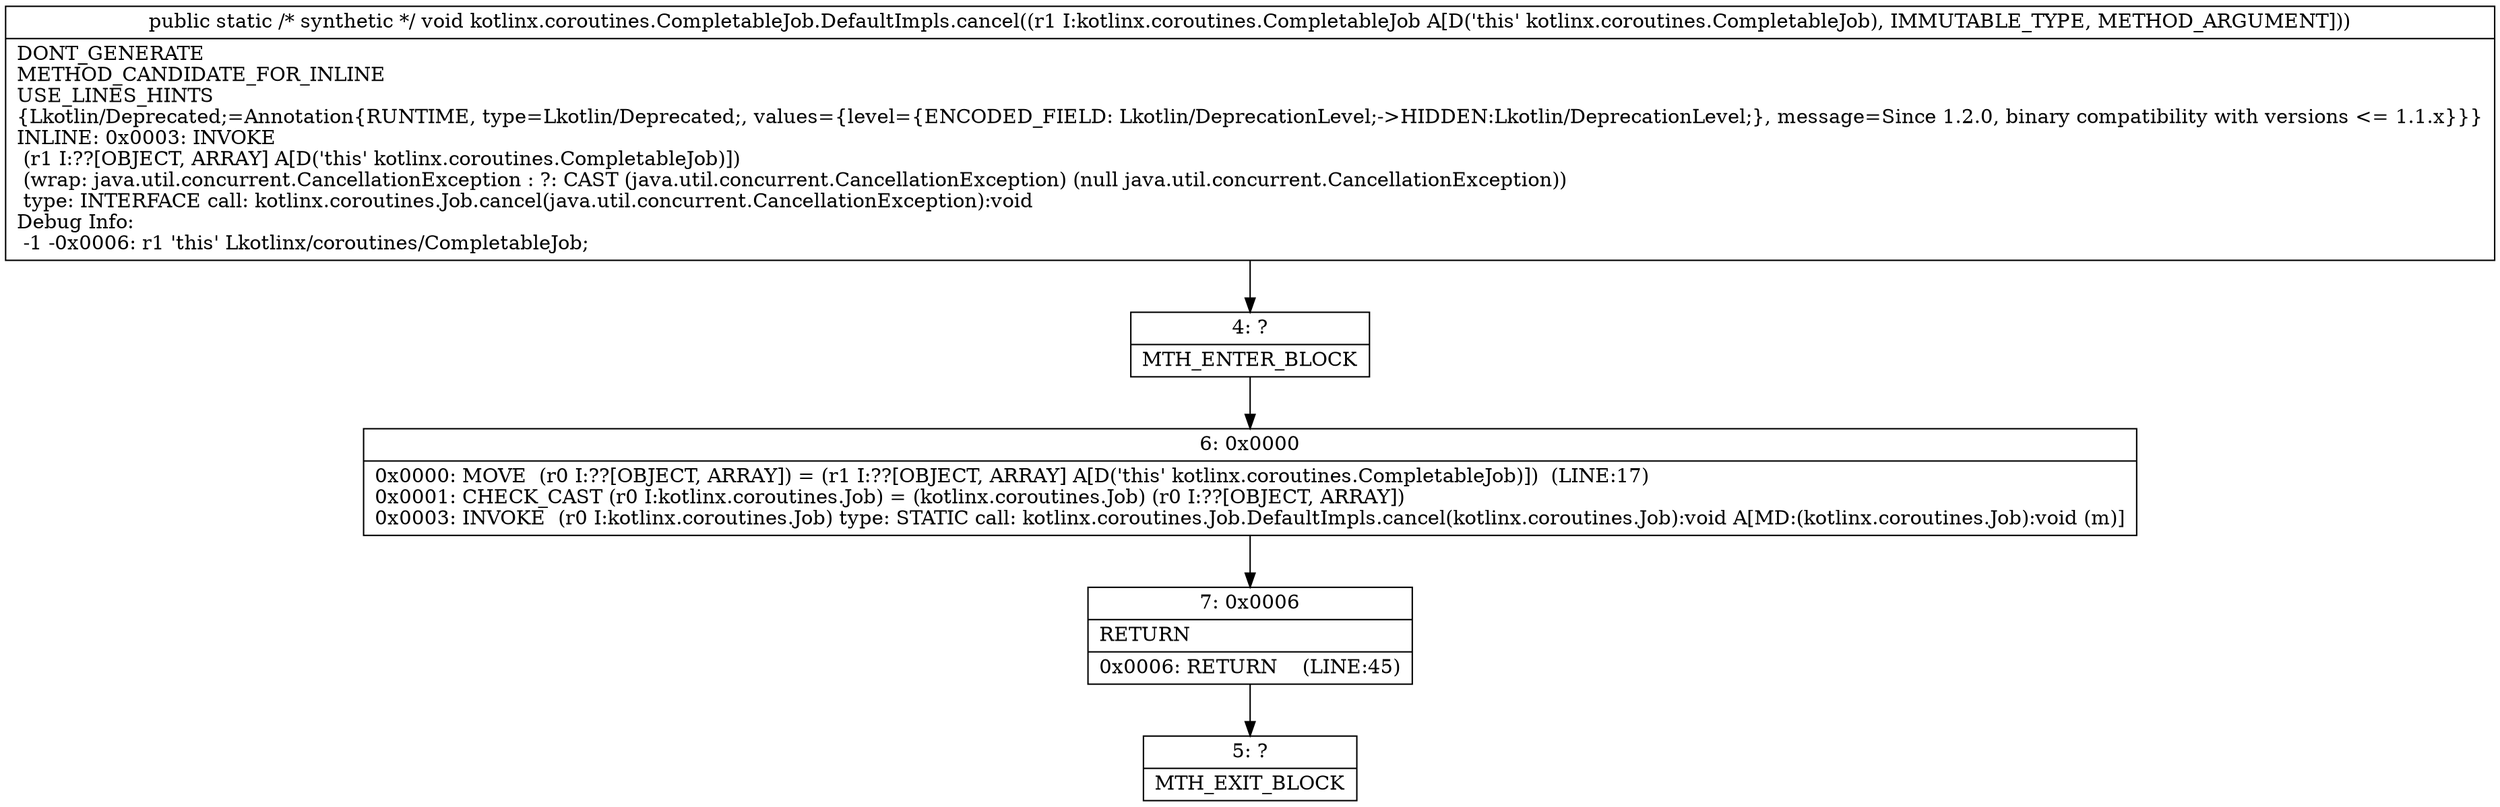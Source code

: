 digraph "CFG forkotlinx.coroutines.CompletableJob.DefaultImpls.cancel(Lkotlinx\/coroutines\/CompletableJob;)V" {
Node_4 [shape=record,label="{4\:\ ?|MTH_ENTER_BLOCK\l}"];
Node_6 [shape=record,label="{6\:\ 0x0000|0x0000: MOVE  (r0 I:??[OBJECT, ARRAY]) = (r1 I:??[OBJECT, ARRAY] A[D('this' kotlinx.coroutines.CompletableJob)])  (LINE:17)\l0x0001: CHECK_CAST (r0 I:kotlinx.coroutines.Job) = (kotlinx.coroutines.Job) (r0 I:??[OBJECT, ARRAY]) \l0x0003: INVOKE  (r0 I:kotlinx.coroutines.Job) type: STATIC call: kotlinx.coroutines.Job.DefaultImpls.cancel(kotlinx.coroutines.Job):void A[MD:(kotlinx.coroutines.Job):void (m)]\l}"];
Node_7 [shape=record,label="{7\:\ 0x0006|RETURN\l|0x0006: RETURN    (LINE:45)\l}"];
Node_5 [shape=record,label="{5\:\ ?|MTH_EXIT_BLOCK\l}"];
MethodNode[shape=record,label="{public static \/* synthetic *\/ void kotlinx.coroutines.CompletableJob.DefaultImpls.cancel((r1 I:kotlinx.coroutines.CompletableJob A[D('this' kotlinx.coroutines.CompletableJob), IMMUTABLE_TYPE, METHOD_ARGUMENT]))  | DONT_GENERATE\lMETHOD_CANDIDATE_FOR_INLINE\lUSE_LINES_HINTS\l\{Lkotlin\/Deprecated;=Annotation\{RUNTIME, type=Lkotlin\/Deprecated;, values=\{level=\{ENCODED_FIELD: Lkotlin\/DeprecationLevel;\-\>HIDDEN:Lkotlin\/DeprecationLevel;\}, message=Since 1.2.0, binary compatibility with versions \<= 1.1.x\}\}\}\lINLINE: 0x0003: INVOKE  \l  (r1 I:??[OBJECT, ARRAY] A[D('this' kotlinx.coroutines.CompletableJob)])\l  (wrap: java.util.concurrent.CancellationException : ?: CAST (java.util.concurrent.CancellationException) (null java.util.concurrent.CancellationException))\l type: INTERFACE call: kotlinx.coroutines.Job.cancel(java.util.concurrent.CancellationException):void\lDebug Info:\l  \-1 \-0x0006: r1 'this' Lkotlinx\/coroutines\/CompletableJob;\l}"];
MethodNode -> Node_4;Node_4 -> Node_6;
Node_6 -> Node_7;
Node_7 -> Node_5;
}

